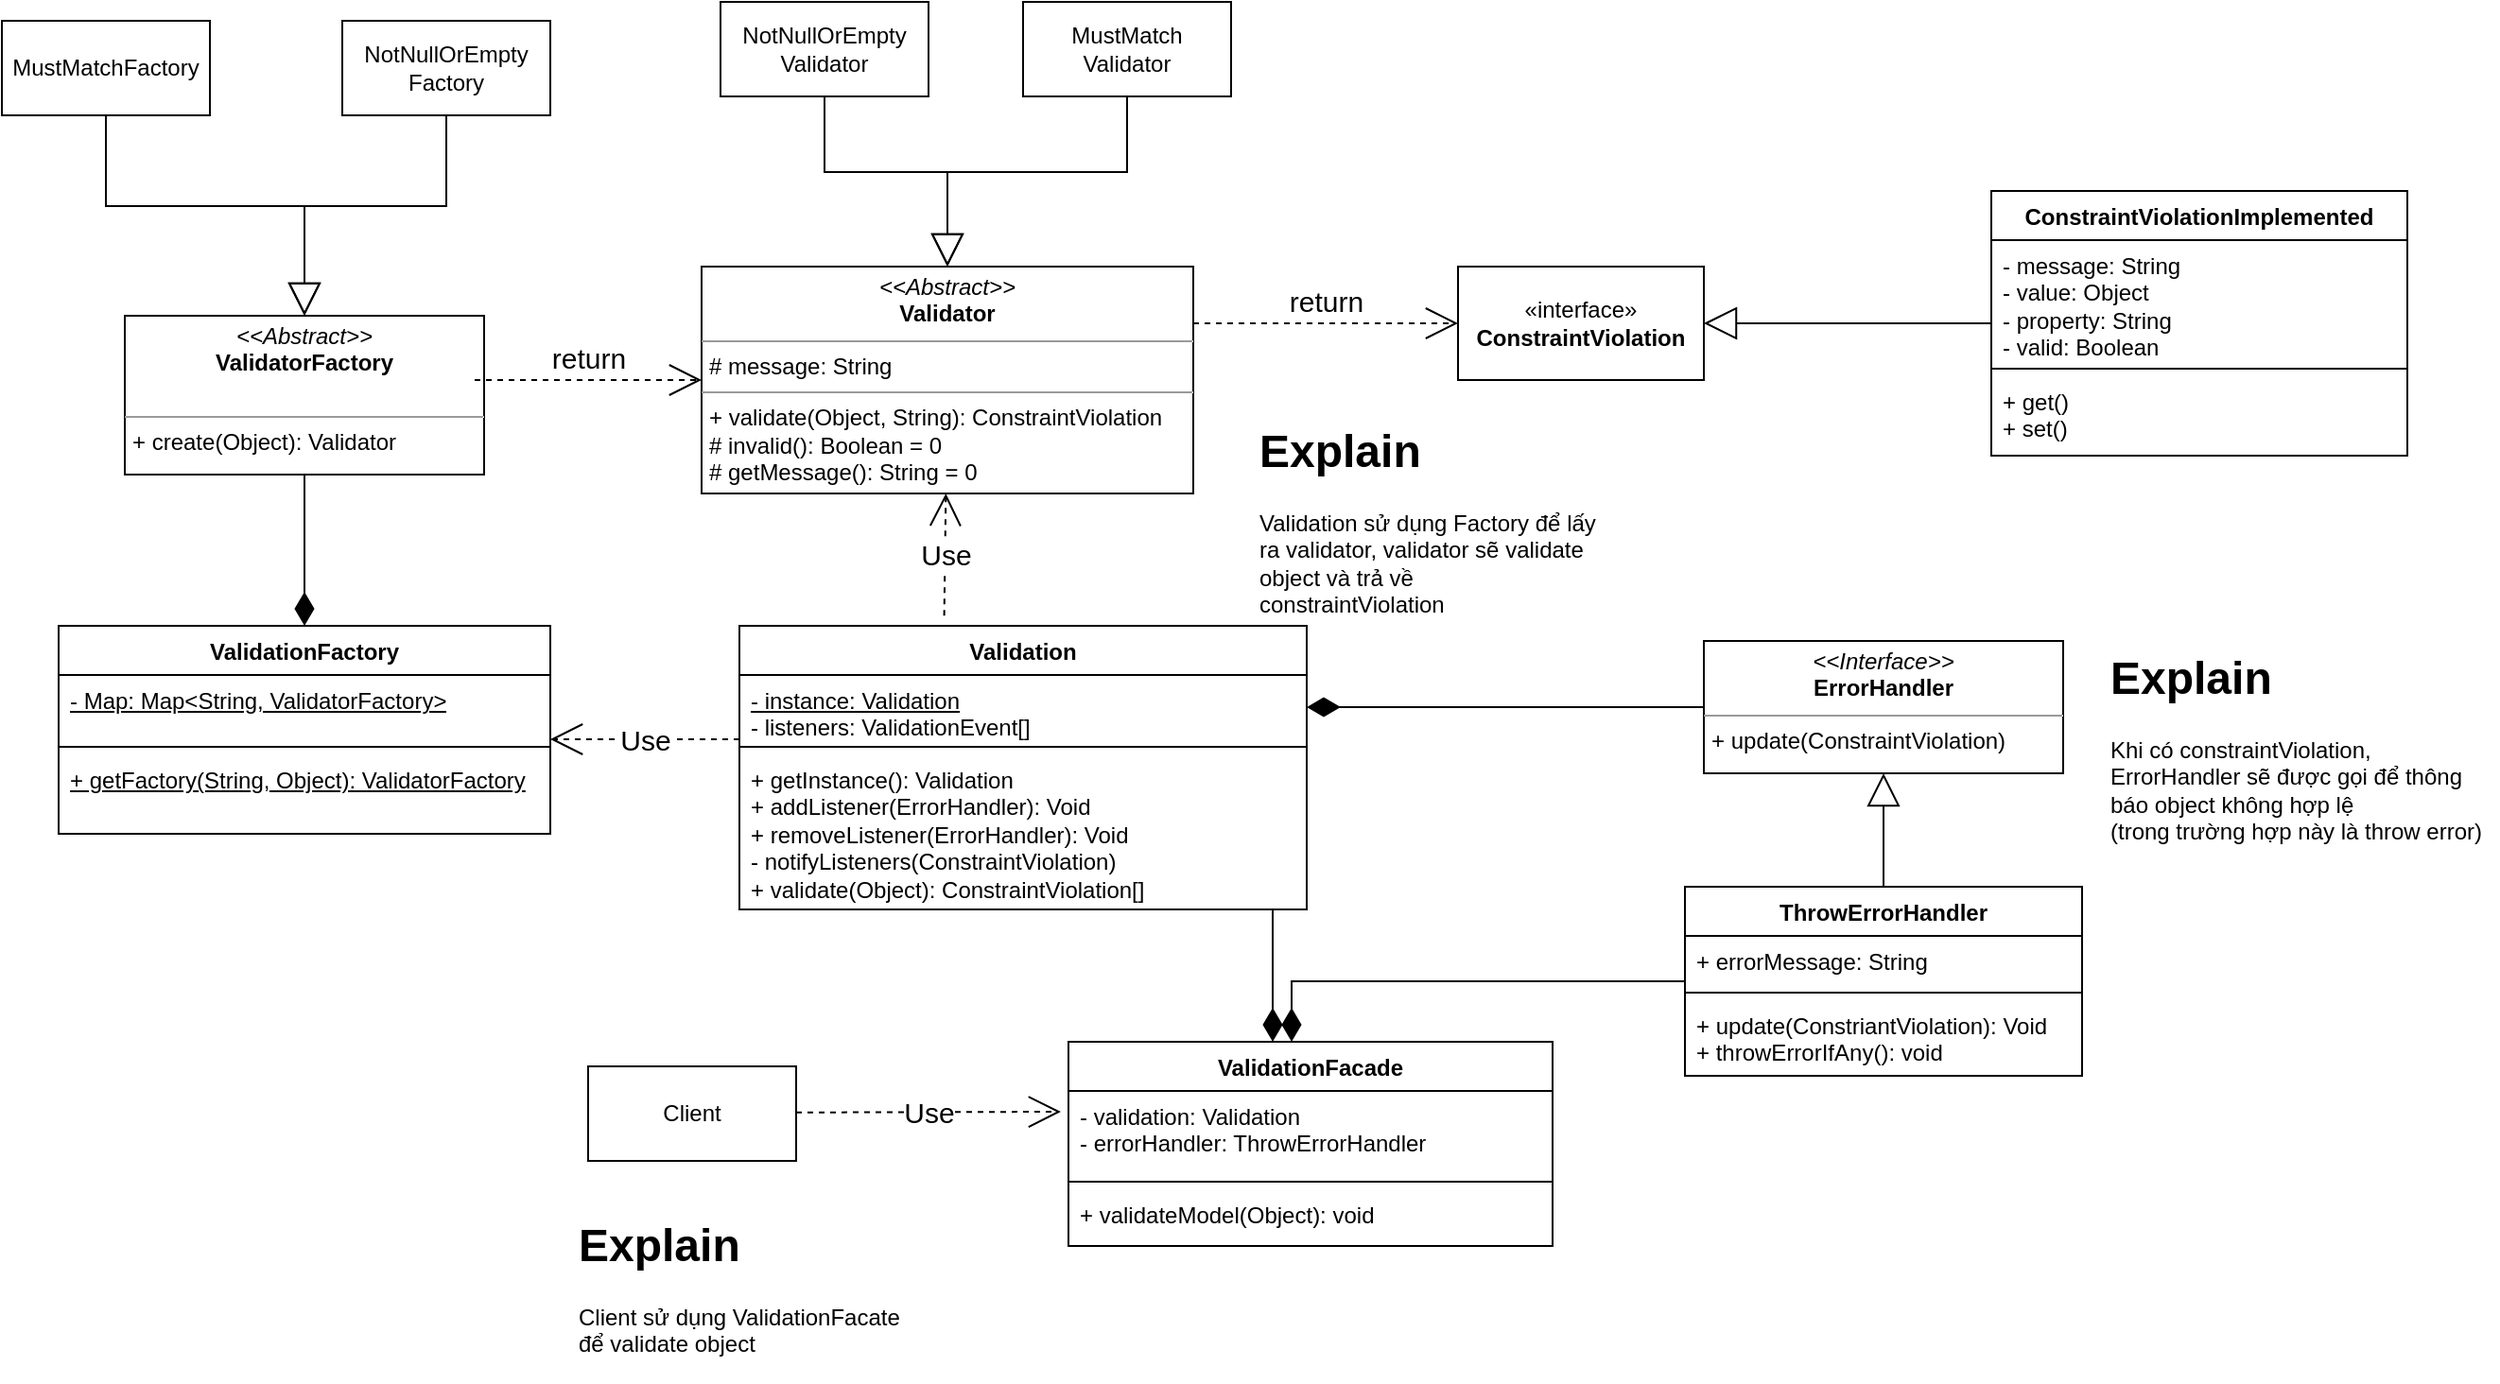 <mxfile version="22.1.18" type="google">
  <diagram id="C5RBs43oDa-KdzZeNtuy" name="Page-1">
    <mxGraphModel grid="1" page="1" gridSize="10" guides="1" tooltips="1" connect="1" arrows="1" fold="1" pageScale="1" pageWidth="827" pageHeight="1169" math="0" shadow="0">
      <root>
        <mxCell id="WIyWlLk6GJQsqaUBKTNV-0" />
        <mxCell id="WIyWlLk6GJQsqaUBKTNV-1" parent="WIyWlLk6GJQsqaUBKTNV-0" />
        <mxCell id="-PfsKHNppDFoK7XL7SNk-18" style="edgeStyle=orthogonalEdgeStyle;rounded=0;orthogonalLoop=1;jettySize=auto;html=1;endArrow=none;endFill=0;startArrow=diamondThin;startFill=1;endSize=15;startSize=15;" edge="1" parent="WIyWlLk6GJQsqaUBKTNV-1" source="-PfsKHNppDFoK7XL7SNk-8" target="-PfsKHNppDFoK7XL7SNk-17">
          <mxGeometry relative="1" as="geometry">
            <Array as="points">
              <mxPoint x="522" y="190" />
              <mxPoint x="522" y="190" />
            </Array>
          </mxGeometry>
        </mxCell>
        <mxCell id="-PfsKHNppDFoK7XL7SNk-8" value="ValidationFacade" style="swimlane;fontStyle=1;align=center;verticalAlign=top;childLayout=stackLayout;horizontal=1;startSize=26;horizontalStack=0;resizeParent=1;resizeParentMax=0;resizeLast=0;collapsible=1;marginBottom=0;whiteSpace=wrap;html=1;" vertex="1" parent="WIyWlLk6GJQsqaUBKTNV-1">
          <mxGeometry x="414" y="250" width="256" height="108" as="geometry" />
        </mxCell>
        <mxCell id="-PfsKHNppDFoK7XL7SNk-9" value="- validation: Validation&lt;br&gt;- errorHandler: ThrowErrorHandler" style="text;strokeColor=none;fillColor=none;align=left;verticalAlign=top;spacingLeft=4;spacingRight=4;overflow=hidden;rotatable=0;points=[[0,0.5],[1,0.5]];portConstraint=eastwest;whiteSpace=wrap;html=1;" vertex="1" parent="-PfsKHNppDFoK7XL7SNk-8">
          <mxGeometry y="26" width="256" height="44" as="geometry" />
        </mxCell>
        <mxCell id="-PfsKHNppDFoK7XL7SNk-10" value="" style="line;strokeWidth=1;fillColor=none;align=left;verticalAlign=middle;spacingTop=-1;spacingLeft=3;spacingRight=3;rotatable=0;labelPosition=right;points=[];portConstraint=eastwest;strokeColor=inherit;" vertex="1" parent="-PfsKHNppDFoK7XL7SNk-8">
          <mxGeometry y="70" width="256" height="8" as="geometry" />
        </mxCell>
        <mxCell id="-PfsKHNppDFoK7XL7SNk-11" value="+ validateModel(Object): void" style="text;strokeColor=none;fillColor=none;align=left;verticalAlign=top;spacingLeft=4;spacingRight=4;overflow=hidden;rotatable=0;points=[[0,0.5],[1,0.5]];portConstraint=eastwest;whiteSpace=wrap;html=1;" vertex="1" parent="-PfsKHNppDFoK7XL7SNk-8">
          <mxGeometry y="78" width="256" height="30" as="geometry" />
        </mxCell>
        <mxCell id="-PfsKHNppDFoK7XL7SNk-12" value="Client" style="html=1;whiteSpace=wrap;" vertex="1" parent="WIyWlLk6GJQsqaUBKTNV-1">
          <mxGeometry x="160" y="263" width="110" height="50" as="geometry" />
        </mxCell>
        <mxCell id="-PfsKHNppDFoK7XL7SNk-14" value="Validation" style="swimlane;fontStyle=1;align=center;verticalAlign=top;childLayout=stackLayout;horizontal=1;startSize=26;horizontalStack=0;resizeParent=1;resizeParentMax=0;resizeLast=0;collapsible=1;marginBottom=0;whiteSpace=wrap;html=1;" vertex="1" parent="WIyWlLk6GJQsqaUBKTNV-1">
          <mxGeometry x="240" y="30" width="300" height="150" as="geometry" />
        </mxCell>
        <mxCell id="-PfsKHNppDFoK7XL7SNk-15" value="&lt;u&gt;- instance: Validation&lt;/u&gt;&lt;br&gt;- listeners: ValidationEvent[]" style="text;strokeColor=none;fillColor=none;align=left;verticalAlign=top;spacingLeft=4;spacingRight=4;overflow=hidden;rotatable=0;points=[[0,0.5],[1,0.5]];portConstraint=eastwest;whiteSpace=wrap;html=1;" vertex="1" parent="-PfsKHNppDFoK7XL7SNk-14">
          <mxGeometry y="26" width="300" height="34" as="geometry" />
        </mxCell>
        <mxCell id="-PfsKHNppDFoK7XL7SNk-16" value="" style="line;strokeWidth=1;fillColor=none;align=left;verticalAlign=middle;spacingTop=-1;spacingLeft=3;spacingRight=3;rotatable=0;labelPosition=right;points=[];portConstraint=eastwest;strokeColor=inherit;" vertex="1" parent="-PfsKHNppDFoK7XL7SNk-14">
          <mxGeometry y="60" width="300" height="8" as="geometry" />
        </mxCell>
        <mxCell id="-PfsKHNppDFoK7XL7SNk-17" value="+ getInstance(): Validation&lt;br&gt;+ addListener(ErrorHandler): Void&lt;br&gt;+ removeListener(ErrorHandler): Void&lt;br&gt;- notifyListeners(ConstraintViolation)&lt;br&gt;+ validate(Object): ConstraintViolation[]" style="text;strokeColor=none;fillColor=none;align=left;verticalAlign=top;spacingLeft=4;spacingRight=4;overflow=hidden;rotatable=0;points=[[0,0.5],[1,0.5]];portConstraint=eastwest;whiteSpace=wrap;html=1;" vertex="1" parent="-PfsKHNppDFoK7XL7SNk-14">
          <mxGeometry y="68" width="300" height="82" as="geometry" />
        </mxCell>
        <mxCell id="-PfsKHNppDFoK7XL7SNk-27" style="edgeStyle=orthogonalEdgeStyle;rounded=0;orthogonalLoop=1;jettySize=auto;html=1;endArrow=diamondThin;endFill=1;endSize=15;startSize=15;" edge="1" parent="WIyWlLk6GJQsqaUBKTNV-1" source="-PfsKHNppDFoK7XL7SNk-20" target="-PfsKHNppDFoK7XL7SNk-15">
          <mxGeometry relative="1" as="geometry" />
        </mxCell>
        <mxCell id="-PfsKHNppDFoK7XL7SNk-20" value="&lt;p style=&quot;margin:0px;margin-top:4px;text-align:center;&quot;&gt;&lt;i&gt;&amp;lt;&amp;lt;Interface&amp;gt;&amp;gt;&lt;/i&gt;&lt;br&gt;&lt;b&gt;ErrorHandler&lt;/b&gt;&lt;/p&gt;&lt;hr size=&quot;1&quot;&gt;&lt;p style=&quot;margin:0px;margin-left:4px;&quot;&gt;&lt;/p&gt;&lt;p style=&quot;margin:0px;margin-left:4px;&quot;&gt;+ update(ConstraintViolation)&lt;/p&gt;" style="verticalAlign=top;align=left;overflow=fill;fontSize=12;fontFamily=Helvetica;html=1;whiteSpace=wrap;" vertex="1" parent="WIyWlLk6GJQsqaUBKTNV-1">
          <mxGeometry x="750" y="38" width="190" height="70" as="geometry" />
        </mxCell>
        <mxCell id="-PfsKHNppDFoK7XL7SNk-25" value="" style="edgeStyle=orthogonalEdgeStyle;rounded=0;orthogonalLoop=1;jettySize=auto;html=1;endArrow=block;endFill=0;strokeWidth=1;endSize=15;" edge="1" parent="WIyWlLk6GJQsqaUBKTNV-1" source="-PfsKHNppDFoK7XL7SNk-21" target="-PfsKHNppDFoK7XL7SNk-20">
          <mxGeometry relative="1" as="geometry" />
        </mxCell>
        <mxCell id="-PfsKHNppDFoK7XL7SNk-21" value="ThrowErrorHandler" style="swimlane;fontStyle=1;align=center;verticalAlign=top;childLayout=stackLayout;horizontal=1;startSize=26;horizontalStack=0;resizeParent=1;resizeParentMax=0;resizeLast=0;collapsible=1;marginBottom=0;whiteSpace=wrap;html=1;" vertex="1" parent="WIyWlLk6GJQsqaUBKTNV-1">
          <mxGeometry x="740" y="168" width="210" height="100" as="geometry" />
        </mxCell>
        <mxCell id="-PfsKHNppDFoK7XL7SNk-22" value="+ errorMessage: String" style="text;strokeColor=none;fillColor=none;align=left;verticalAlign=top;spacingLeft=4;spacingRight=4;overflow=hidden;rotatable=0;points=[[0,0.5],[1,0.5]];portConstraint=eastwest;whiteSpace=wrap;html=1;" vertex="1" parent="-PfsKHNppDFoK7XL7SNk-21">
          <mxGeometry y="26" width="210" height="26" as="geometry" />
        </mxCell>
        <mxCell id="-PfsKHNppDFoK7XL7SNk-23" value="" style="line;strokeWidth=1;fillColor=none;align=left;verticalAlign=middle;spacingTop=-1;spacingLeft=3;spacingRight=3;rotatable=0;labelPosition=right;points=[];portConstraint=eastwest;strokeColor=inherit;" vertex="1" parent="-PfsKHNppDFoK7XL7SNk-21">
          <mxGeometry y="52" width="210" height="8" as="geometry" />
        </mxCell>
        <mxCell id="-PfsKHNppDFoK7XL7SNk-24" value="+ update(ConstriantViolation): Void&lt;br&gt;+ throwErrorIfAny(): void" style="text;strokeColor=none;fillColor=none;align=left;verticalAlign=top;spacingLeft=4;spacingRight=4;overflow=hidden;rotatable=0;points=[[0,0.5],[1,0.5]];portConstraint=eastwest;whiteSpace=wrap;html=1;" vertex="1" parent="-PfsKHNppDFoK7XL7SNk-21">
          <mxGeometry y="60" width="210" height="40" as="geometry" />
        </mxCell>
        <mxCell id="-PfsKHNppDFoK7XL7SNk-31" value="«interface»&lt;br&gt;&lt;b&gt;ConstraintViolation&lt;/b&gt;" style="html=1;whiteSpace=wrap;" vertex="1" parent="WIyWlLk6GJQsqaUBKTNV-1">
          <mxGeometry x="620" y="-160" width="130" height="60" as="geometry" />
        </mxCell>
        <mxCell id="-PfsKHNppDFoK7XL7SNk-37" style="edgeStyle=orthogonalEdgeStyle;rounded=0;orthogonalLoop=1;jettySize=auto;html=1;entryX=1;entryY=0.5;entryDx=0;entryDy=0;endArrow=block;endFill=0;endSize=15;" edge="1" parent="WIyWlLk6GJQsqaUBKTNV-1" source="-PfsKHNppDFoK7XL7SNk-33" target="-PfsKHNppDFoK7XL7SNk-31">
          <mxGeometry relative="1" as="geometry" />
        </mxCell>
        <mxCell id="-PfsKHNppDFoK7XL7SNk-33" value="ConstraintViolationImplemented" style="swimlane;fontStyle=1;align=center;verticalAlign=top;childLayout=stackLayout;horizontal=1;startSize=26;horizontalStack=0;resizeParent=1;resizeParentMax=0;resizeLast=0;collapsible=1;marginBottom=0;whiteSpace=wrap;html=1;" vertex="1" parent="WIyWlLk6GJQsqaUBKTNV-1">
          <mxGeometry x="902" y="-200" width="220" height="140" as="geometry" />
        </mxCell>
        <mxCell id="-PfsKHNppDFoK7XL7SNk-34" value="- message: String&lt;br&gt;- value: Object&lt;br&gt;- property: String&lt;br&gt;- valid: Boolean" style="text;strokeColor=none;fillColor=none;align=left;verticalAlign=top;spacingLeft=4;spacingRight=4;overflow=hidden;rotatable=0;points=[[0,0.5],[1,0.5]];portConstraint=eastwest;whiteSpace=wrap;html=1;" vertex="1" parent="-PfsKHNppDFoK7XL7SNk-33">
          <mxGeometry y="26" width="220" height="64" as="geometry" />
        </mxCell>
        <mxCell id="-PfsKHNppDFoK7XL7SNk-35" value="" style="line;strokeWidth=1;fillColor=none;align=left;verticalAlign=middle;spacingTop=-1;spacingLeft=3;spacingRight=3;rotatable=0;labelPosition=right;points=[];portConstraint=eastwest;strokeColor=inherit;" vertex="1" parent="-PfsKHNppDFoK7XL7SNk-33">
          <mxGeometry y="90" width="220" height="8" as="geometry" />
        </mxCell>
        <mxCell id="-PfsKHNppDFoK7XL7SNk-36" value="+ get()&lt;br&gt;+ set()" style="text;strokeColor=none;fillColor=none;align=left;verticalAlign=top;spacingLeft=4;spacingRight=4;overflow=hidden;rotatable=0;points=[[0,0.5],[1,0.5]];portConstraint=eastwest;whiteSpace=wrap;html=1;" vertex="1" parent="-PfsKHNppDFoK7XL7SNk-33">
          <mxGeometry y="98" width="220" height="42" as="geometry" />
        </mxCell>
        <mxCell id="-PfsKHNppDFoK7XL7SNk-38" value="ValidationFactory" style="swimlane;fontStyle=1;align=center;verticalAlign=top;childLayout=stackLayout;horizontal=1;startSize=26;horizontalStack=0;resizeParent=1;resizeParentMax=0;resizeLast=0;collapsible=1;marginBottom=0;whiteSpace=wrap;html=1;" vertex="1" parent="WIyWlLk6GJQsqaUBKTNV-1">
          <mxGeometry x="-120" y="30" width="260" height="110" as="geometry" />
        </mxCell>
        <mxCell id="-PfsKHNppDFoK7XL7SNk-39" value="&lt;u&gt;- Map: Map&amp;lt;String, ValidatorFactory&amp;gt;&lt;/u&gt;" style="text;strokeColor=none;fillColor=none;align=left;verticalAlign=top;spacingLeft=4;spacingRight=4;overflow=hidden;rotatable=0;points=[[0,0.5],[1,0.5]];portConstraint=eastwest;whiteSpace=wrap;html=1;" vertex="1" parent="-PfsKHNppDFoK7XL7SNk-38">
          <mxGeometry y="26" width="260" height="34" as="geometry" />
        </mxCell>
        <mxCell id="-PfsKHNppDFoK7XL7SNk-40" value="" style="line;strokeWidth=1;fillColor=none;align=left;verticalAlign=middle;spacingTop=-1;spacingLeft=3;spacingRight=3;rotatable=0;labelPosition=right;points=[];portConstraint=eastwest;strokeColor=inherit;" vertex="1" parent="-PfsKHNppDFoK7XL7SNk-38">
          <mxGeometry y="60" width="260" height="8" as="geometry" />
        </mxCell>
        <mxCell id="-PfsKHNppDFoK7XL7SNk-41" value="&lt;u&gt;+ getFactory(String, Object): ValidatorFactory&lt;/u&gt;" style="text;strokeColor=none;fillColor=none;align=left;verticalAlign=top;spacingLeft=4;spacingRight=4;overflow=hidden;rotatable=0;points=[[0,0.5],[1,0.5]];portConstraint=eastwest;whiteSpace=wrap;html=1;" vertex="1" parent="-PfsKHNppDFoK7XL7SNk-38">
          <mxGeometry y="68" width="260" height="42" as="geometry" />
        </mxCell>
        <mxCell id="-PfsKHNppDFoK7XL7SNk-49" style="edgeStyle=orthogonalEdgeStyle;rounded=0;orthogonalLoop=1;jettySize=auto;html=1;entryX=0.5;entryY=0;entryDx=0;entryDy=0;endArrow=diamondThin;endFill=1;endSize=15;" edge="1" parent="WIyWlLk6GJQsqaUBKTNV-1" source="-PfsKHNppDFoK7XL7SNk-47" target="-PfsKHNppDFoK7XL7SNk-38">
          <mxGeometry relative="1" as="geometry" />
        </mxCell>
        <mxCell id="-PfsKHNppDFoK7XL7SNk-47" value="&lt;p style=&quot;margin:0px;margin-top:4px;text-align:center;&quot;&gt;&lt;i&gt;&amp;lt;&amp;lt;Abstract&amp;gt;&amp;gt;&lt;/i&gt;&lt;br&gt;&lt;b&gt;ValidatorFactory&lt;/b&gt;&lt;/p&gt;&lt;p style=&quot;margin:0px;margin-left:4px;&quot;&gt;&lt;br&gt;&lt;/p&gt;&lt;hr size=&quot;1&quot;&gt;&lt;p style=&quot;margin:0px;margin-left:4px;&quot;&gt;+ create(Object): Validator&lt;/p&gt;" style="verticalAlign=top;align=left;overflow=fill;fontSize=12;fontFamily=Helvetica;html=1;whiteSpace=wrap;" vertex="1" parent="WIyWlLk6GJQsqaUBKTNV-1">
          <mxGeometry x="-85" y="-134" width="190" height="84" as="geometry" />
        </mxCell>
        <mxCell id="-PfsKHNppDFoK7XL7SNk-64" value="&lt;p style=&quot;margin:0px;margin-top:4px;text-align:center;&quot;&gt;&lt;i&gt;&amp;lt;&amp;lt;Abstract&amp;gt;&amp;gt;&lt;/i&gt;&lt;br&gt;&lt;b&gt;Validator&lt;/b&gt;&lt;/p&gt;&lt;hr size=&quot;1&quot;&gt;&lt;p style=&quot;margin:0px;margin-left:4px;&quot;&gt;# message: String&lt;br&gt;&lt;/p&gt;&lt;hr size=&quot;1&quot;&gt;&lt;p style=&quot;margin:0px;margin-left:4px;&quot;&gt;+ validate(Object, String): ConstraintViolation&lt;br&gt;# invalid(): Boolean = 0&lt;/p&gt;&lt;p style=&quot;margin:0px;margin-left:4px;&quot;&gt;# getMessage(): String = 0&lt;/p&gt;" style="verticalAlign=top;align=left;overflow=fill;fontSize=12;fontFamily=Helvetica;html=1;whiteSpace=wrap;" vertex="1" parent="WIyWlLk6GJQsqaUBKTNV-1">
          <mxGeometry x="220" y="-160" width="260" height="120" as="geometry" />
        </mxCell>
        <mxCell id="-PfsKHNppDFoK7XL7SNk-68" style="edgeStyle=orthogonalEdgeStyle;rounded=0;orthogonalLoop=1;jettySize=auto;html=1;endArrow=block;endFill=0;endSize=15;" edge="1" parent="WIyWlLk6GJQsqaUBKTNV-1" source="-PfsKHNppDFoK7XL7SNk-67" target="-PfsKHNppDFoK7XL7SNk-64">
          <mxGeometry relative="1" as="geometry" />
        </mxCell>
        <mxCell id="-PfsKHNppDFoK7XL7SNk-67" value="NotNullOrEmpty&lt;br&gt;Validator" style="html=1;whiteSpace=wrap;" vertex="1" parent="WIyWlLk6GJQsqaUBKTNV-1">
          <mxGeometry x="230" y="-300" width="110" height="50" as="geometry" />
        </mxCell>
        <mxCell id="-PfsKHNppDFoK7XL7SNk-70" style="edgeStyle=orthogonalEdgeStyle;rounded=0;orthogonalLoop=1;jettySize=auto;html=1;endArrow=block;endFill=0;endSize=15;" edge="1" parent="WIyWlLk6GJQsqaUBKTNV-1" source="-PfsKHNppDFoK7XL7SNk-69" target="-PfsKHNppDFoK7XL7SNk-64">
          <mxGeometry relative="1" as="geometry">
            <mxPoint x="380" y="-190" as="targetPoint" />
            <Array as="points">
              <mxPoint x="445" y="-210" />
              <mxPoint x="350" y="-210" />
            </Array>
          </mxGeometry>
        </mxCell>
        <mxCell id="-PfsKHNppDFoK7XL7SNk-69" value="MustMatch&lt;br&gt;Validator" style="html=1;whiteSpace=wrap;" vertex="1" parent="WIyWlLk6GJQsqaUBKTNV-1">
          <mxGeometry x="390" y="-300" width="110" height="50" as="geometry" />
        </mxCell>
        <mxCell id="-PfsKHNppDFoK7XL7SNk-73" style="edgeStyle=orthogonalEdgeStyle;rounded=0;orthogonalLoop=1;jettySize=auto;html=1;entryX=0.5;entryY=0;entryDx=0;entryDy=0;endArrow=block;endFill=0;endSize=15;" edge="1" parent="WIyWlLk6GJQsqaUBKTNV-1" source="-PfsKHNppDFoK7XL7SNk-71" target="-PfsKHNppDFoK7XL7SNk-47">
          <mxGeometry relative="1" as="geometry" />
        </mxCell>
        <mxCell id="-PfsKHNppDFoK7XL7SNk-71" value="MustMatchFactory" style="html=1;whiteSpace=wrap;" vertex="1" parent="WIyWlLk6GJQsqaUBKTNV-1">
          <mxGeometry x="-150" y="-290" width="110" height="50" as="geometry" />
        </mxCell>
        <mxCell id="-PfsKHNppDFoK7XL7SNk-74" style="edgeStyle=orthogonalEdgeStyle;rounded=0;orthogonalLoop=1;jettySize=auto;html=1;entryX=0.5;entryY=0;entryDx=0;entryDy=0;endArrow=block;endFill=0;endSize=15;" edge="1" parent="WIyWlLk6GJQsqaUBKTNV-1" source="-PfsKHNppDFoK7XL7SNk-72" target="-PfsKHNppDFoK7XL7SNk-47">
          <mxGeometry relative="1" as="geometry" />
        </mxCell>
        <mxCell id="-PfsKHNppDFoK7XL7SNk-72" value="NotNullOrEmpty&lt;br&gt;Factory" style="html=1;whiteSpace=wrap;" vertex="1" parent="WIyWlLk6GJQsqaUBKTNV-1">
          <mxGeometry x="30" y="-290" width="110" height="50" as="geometry" />
        </mxCell>
        <mxCell id="-PfsKHNppDFoK7XL7SNk-75" value="&lt;font style=&quot;font-size: 15px;&quot;&gt;return&lt;/font&gt;" style="html=1;verticalAlign=bottom;endArrow=open;dashed=1;endSize=15;curved=0;rounded=0;entryX=0;entryY=0.5;entryDx=0;entryDy=0;" edge="1" parent="WIyWlLk6GJQsqaUBKTNV-1" target="-PfsKHNppDFoK7XL7SNk-64">
          <mxGeometry relative="1" as="geometry">
            <mxPoint x="100" y="-100" as="sourcePoint" />
            <mxPoint x="170" y="-93" as="targetPoint" />
          </mxGeometry>
        </mxCell>
        <mxCell id="-PfsKHNppDFoK7XL7SNk-76" value="&lt;font style=&quot;font-size: 15px;&quot;&gt;return&lt;/font&gt;" style="html=1;verticalAlign=bottom;endArrow=open;dashed=1;endSize=15;curved=0;rounded=0;entryX=0;entryY=0.5;entryDx=0;entryDy=0;exitX=1;exitY=0.25;exitDx=0;exitDy=0;" edge="1" parent="WIyWlLk6GJQsqaUBKTNV-1" source="-PfsKHNppDFoK7XL7SNk-64" target="-PfsKHNppDFoK7XL7SNk-31">
          <mxGeometry relative="1" as="geometry">
            <mxPoint x="500" y="-120" as="sourcePoint" />
            <mxPoint x="580" y="-120" as="targetPoint" />
          </mxGeometry>
        </mxCell>
        <mxCell id="-PfsKHNppDFoK7XL7SNk-78" value="&lt;font style=&quot;font-size: 15px;&quot;&gt;Use&lt;/font&gt;" style="endArrow=open;endSize=15;dashed=1;html=1;rounded=0;" edge="1" parent="WIyWlLk6GJQsqaUBKTNV-1">
          <mxGeometry width="160" relative="1" as="geometry">
            <mxPoint x="240" y="90" as="sourcePoint" />
            <mxPoint x="140" y="90" as="targetPoint" />
          </mxGeometry>
        </mxCell>
        <mxCell id="-PfsKHNppDFoK7XL7SNk-79" value="&lt;font style=&quot;font-size: 15px;&quot;&gt;Use&lt;/font&gt;" style="endArrow=open;endSize=15;dashed=1;html=1;rounded=0;" edge="1" parent="WIyWlLk6GJQsqaUBKTNV-1">
          <mxGeometry width="160" relative="1" as="geometry">
            <mxPoint x="270" y="287.38" as="sourcePoint" />
            <mxPoint x="410" y="287" as="targetPoint" />
          </mxGeometry>
        </mxCell>
        <mxCell id="-PfsKHNppDFoK7XL7SNk-80" value="&lt;h1&gt;Explain&lt;/h1&gt;&lt;div&gt;Client sử dụng ValidationFacate&lt;/div&gt;&lt;div&gt;để validate object&lt;/div&gt;" style="text;html=1;strokeColor=none;fillColor=none;spacing=5;spacingTop=-20;whiteSpace=wrap;overflow=hidden;rounded=0;" vertex="1" parent="WIyWlLk6GJQsqaUBKTNV-1">
          <mxGeometry x="150" y="338" width="190" height="92" as="geometry" />
        </mxCell>
        <mxCell id="-PfsKHNppDFoK7XL7SNk-81" value="&lt;h1&gt;Explain&lt;/h1&gt;&lt;div&gt;Validation sử dụng Factory để lấy ra validator, validator sẽ validate object và trả về constraintViolation&lt;/div&gt;" style="text;html=1;strokeColor=none;fillColor=none;spacing=5;spacingTop=-20;whiteSpace=wrap;overflow=hidden;rounded=0;" vertex="1" parent="WIyWlLk6GJQsqaUBKTNV-1">
          <mxGeometry x="510" y="-82" width="190" height="120" as="geometry" />
        </mxCell>
        <mxCell id="-PfsKHNppDFoK7XL7SNk-82" value="&lt;h1&gt;Explain&lt;/h1&gt;&lt;div&gt;Khi có constraintViolation, ErrorHandler sẽ được gọi để thông báo object không hợp lệ&lt;/div&gt;&lt;div&gt;(trong trường hợp này là throw error)&amp;nbsp;&lt;/div&gt;" style="text;html=1;strokeColor=none;fillColor=none;spacing=5;spacingTop=-20;whiteSpace=wrap;overflow=hidden;rounded=0;" vertex="1" parent="WIyWlLk6GJQsqaUBKTNV-1">
          <mxGeometry x="960" y="38" width="210" height="120" as="geometry" />
        </mxCell>
        <mxCell id="qyERwLoNPMpMmFBAIB26-0" value="&lt;font style=&quot;font-size: 15px;&quot;&gt;Use&lt;/font&gt;" style="endArrow=open;endSize=15;dashed=1;html=1;rounded=0;exitX=0.361;exitY=-0.036;exitDx=0;exitDy=0;exitPerimeter=0;" edge="1" parent="WIyWlLk6GJQsqaUBKTNV-1" source="-PfsKHNppDFoK7XL7SNk-14" target="-PfsKHNppDFoK7XL7SNk-64">
          <mxGeometry width="160" relative="1" as="geometry">
            <mxPoint x="250" y="100" as="sourcePoint" />
            <mxPoint x="150" y="100" as="targetPoint" />
          </mxGeometry>
        </mxCell>
        <mxCell id="qyERwLoNPMpMmFBAIB26-1" style="edgeStyle=orthogonalEdgeStyle;rounded=0;orthogonalLoop=1;jettySize=auto;html=1;endArrow=none;endFill=0;startArrow=diamondThin;startFill=1;endSize=15;startSize=15;" edge="1" parent="WIyWlLk6GJQsqaUBKTNV-1" source="-PfsKHNppDFoK7XL7SNk-8" target="-PfsKHNppDFoK7XL7SNk-21">
          <mxGeometry relative="1" as="geometry">
            <Array as="points">
              <mxPoint x="532" y="218" />
            </Array>
            <mxPoint x="532" y="260" as="sourcePoint" />
            <mxPoint x="532" y="190" as="targetPoint" />
          </mxGeometry>
        </mxCell>
      </root>
    </mxGraphModel>
  </diagram>
</mxfile>
